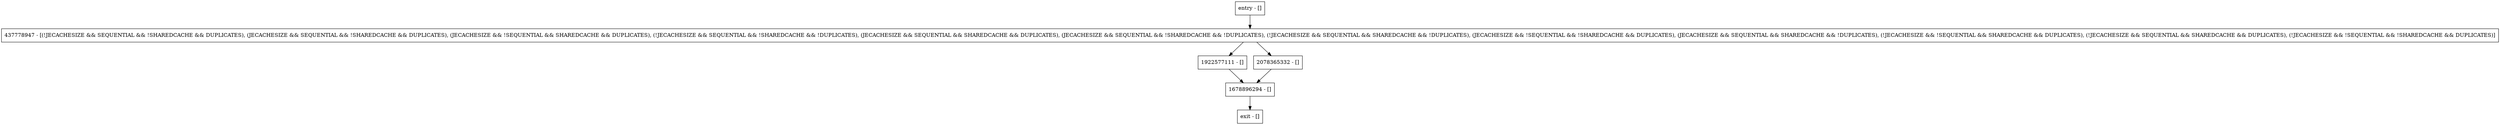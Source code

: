 digraph updateCacheUsage {
node [shape=record];
entry [label="entry - []"];
exit [label="exit - []"];
437778947 [label="437778947 - [(!JECACHESIZE && SEQUENTIAL && !SHAREDCACHE && DUPLICATES), (JECACHESIZE && SEQUENTIAL && !SHAREDCACHE && DUPLICATES), (JECACHESIZE && !SEQUENTIAL && SHAREDCACHE && DUPLICATES), (!JECACHESIZE && SEQUENTIAL && !SHAREDCACHE && !DUPLICATES), (JECACHESIZE && SEQUENTIAL && SHAREDCACHE && DUPLICATES), (JECACHESIZE && SEQUENTIAL && !SHAREDCACHE && !DUPLICATES), (!JECACHESIZE && SEQUENTIAL && SHAREDCACHE && !DUPLICATES), (JECACHESIZE && !SEQUENTIAL && !SHAREDCACHE && DUPLICATES), (JECACHESIZE && SEQUENTIAL && SHAREDCACHE && !DUPLICATES), (!JECACHESIZE && !SEQUENTIAL && SHAREDCACHE && DUPLICATES), (!JECACHESIZE && SEQUENTIAL && SHAREDCACHE && DUPLICATES), (!JECACHESIZE && !SEQUENTIAL && !SHAREDCACHE && DUPLICATES)]"];
1678896294 [label="1678896294 - []"];
1922577111 [label="1922577111 - []"];
2078365332 [label="2078365332 - []"];
entry;
exit;
entry -> 437778947;
437778947 -> 1922577111;
437778947 -> 2078365332;
1678896294 -> exit;
1922577111 -> 1678896294;
2078365332 -> 1678896294;
}
